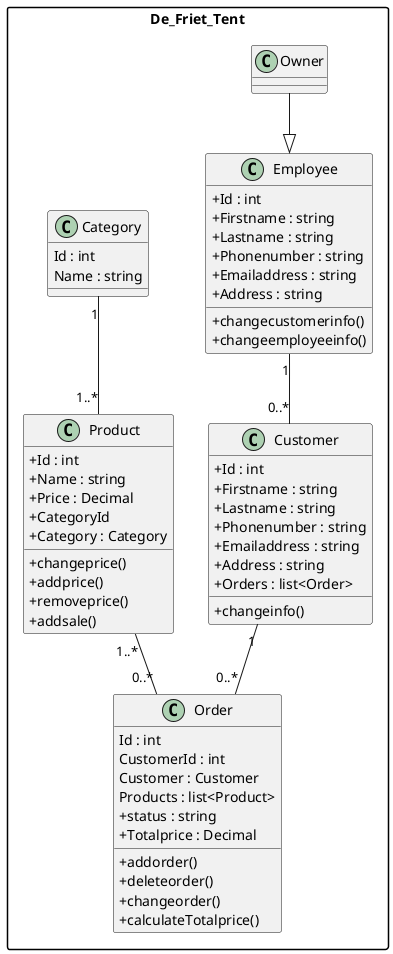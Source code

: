 @startuml De Friet shop

skinparam ClassAttributeIconSize 0
skinparam PackageStyle rectangle 


package De_Friet_Tent{
    class Customer{
        +Id : int
        +Firstname : string
        +Lastname : string
        +Phonenumber : string
        +Emailaddress : string
        +Address : string
        +Orders : list<Order>

        +changeinfo()

    }

    class Employee{
        +Id : int
        +Firstname : string
        +Lastname : string
        +Phonenumber : string
        +Emailaddress : string
        +Address : string 

        +changecustomerinfo()
        +changeemployeeinfo()
    }

    class Owner{

    }

    class Product{
        +Id : int
        +Name : string
        +Price : Decimal
        +CategoryId
        +Category : Category


        +changeprice()
        +addprice()
        +removeprice()
        +addsale()

    }

    class Order{
        Id : int
        CustomerId : int
        Customer : Customer
        Products : list<Product>
        +status : string
        +Totalprice : Decimal

        +addorder()
        +deleteorder()
        +changeorder()
        +calculateTotalprice()

    }

    class Category{
        Id : int
        Name : string
    }

    Owner --|> Employee
    Customer "1" -- "0..*" Order
    Employee "1" -- "0..*" Customer
    Category "1" -- "1..*" Product
    Product "1..*" -- "0..*" Order
}
@enduml